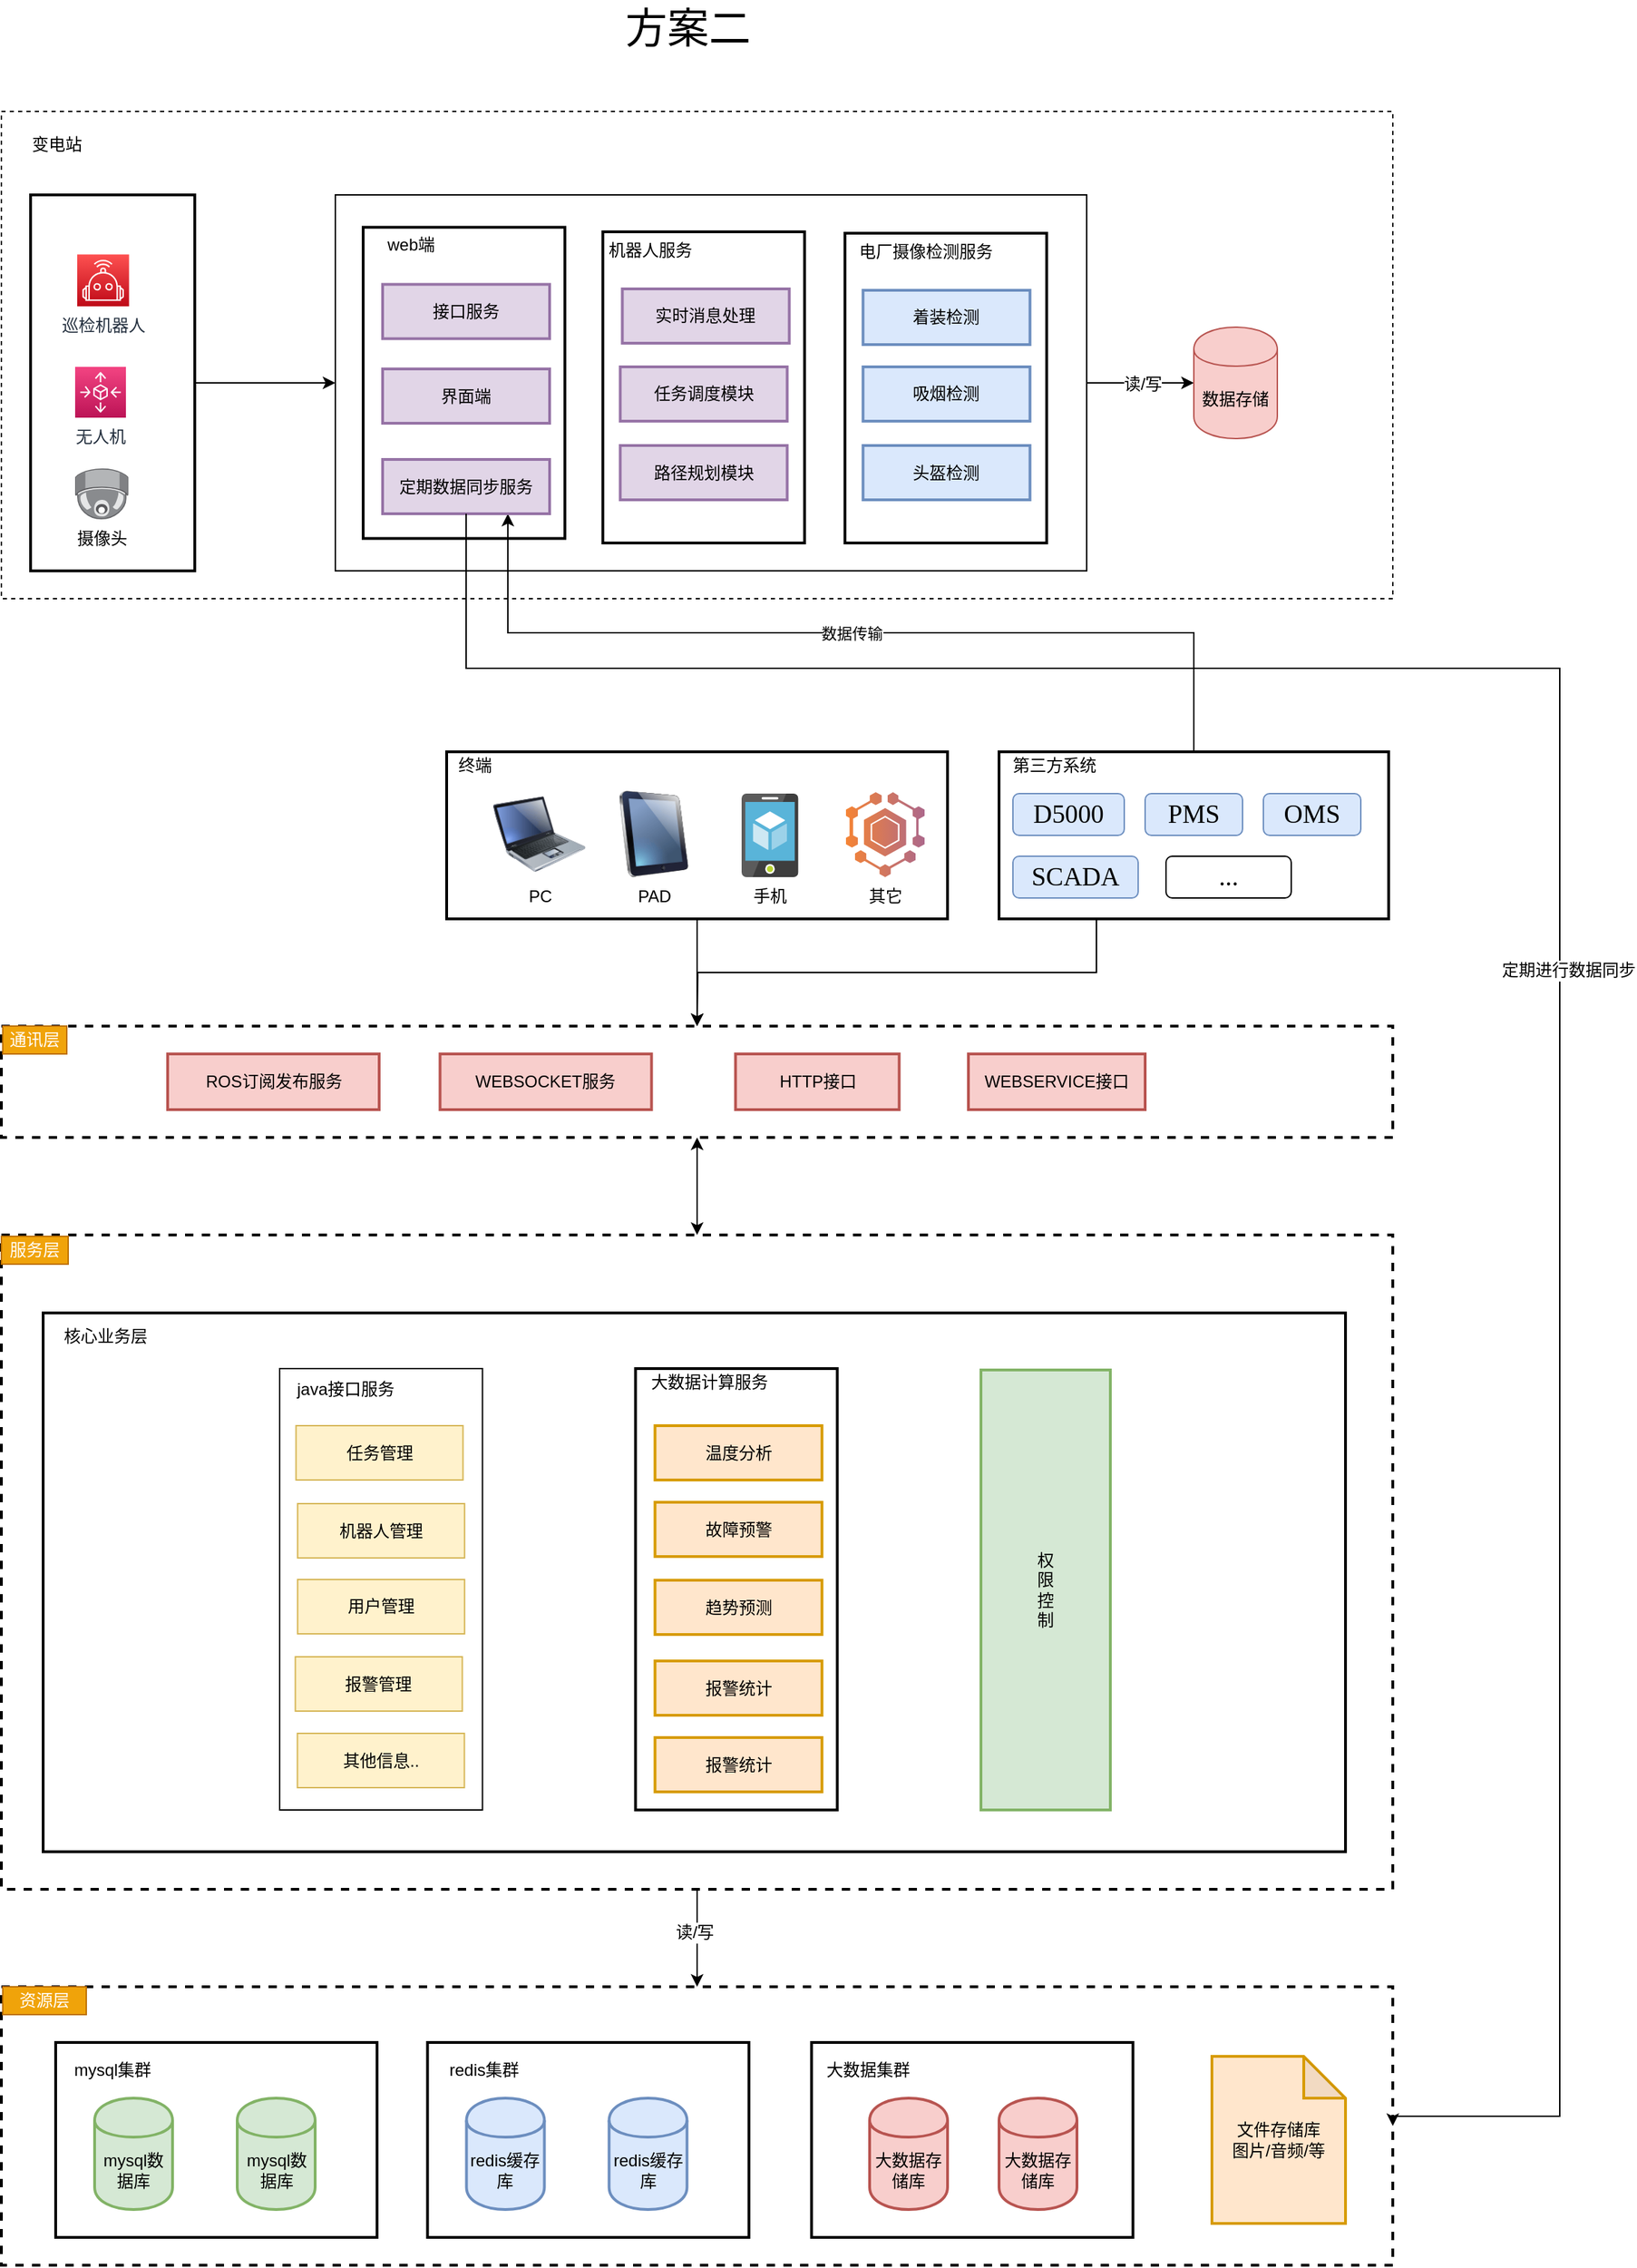 <mxfile version="12.9.6" type="github">
  <diagram id="g2saCS9ZN4Dq22sfe7y9" name="第 1 页">
    <mxGraphModel dx="1864" dy="1016" grid="1" gridSize="10" guides="1" tooltips="1" connect="1" arrows="1" fold="1" page="1" pageScale="1" pageWidth="700" pageHeight="1000" math="0" shadow="0">
      <root>
        <mxCell id="0" />
        <mxCell id="1" parent="0" />
        <mxCell id="P6RNPHfj09jxccIvvhvF-91" value="" style="rounded=0;whiteSpace=wrap;html=1;dashed=1;" vertex="1" parent="1">
          <mxGeometry x="40" y="120" width="1000" height="350" as="geometry" />
        </mxCell>
        <mxCell id="P6RNPHfj09jxccIvvhvF-94" style="edgeStyle=orthogonalEdgeStyle;rounded=0;orthogonalLoop=1;jettySize=auto;html=1;exitX=1;exitY=0.5;exitDx=0;exitDy=0;entryX=0;entryY=0.5;entryDx=0;entryDy=0;" edge="1" parent="1" source="P6RNPHfj09jxccIvvhvF-81" target="P6RNPHfj09jxccIvvhvF-90">
          <mxGeometry relative="1" as="geometry" />
        </mxCell>
        <mxCell id="P6RNPHfj09jxccIvvhvF-95" value="读/写" style="text;html=1;align=center;verticalAlign=middle;resizable=0;points=[];labelBackgroundColor=#ffffff;" vertex="1" connectable="0" parent="P6RNPHfj09jxccIvvhvF-94">
          <mxGeometry x="0.039" y="-1" relative="1" as="geometry">
            <mxPoint as="offset" />
          </mxGeometry>
        </mxCell>
        <mxCell id="P6RNPHfj09jxccIvvhvF-81" value="" style="rounded=0;whiteSpace=wrap;html=1;" vertex="1" parent="1">
          <mxGeometry x="280" y="180" width="540" height="270" as="geometry" />
        </mxCell>
        <mxCell id="P6RNPHfj09jxccIvvhvF-2" style="edgeStyle=orthogonalEdgeStyle;rounded=0;orthogonalLoop=1;jettySize=auto;html=1;exitX=0.5;exitY=1;exitDx=0;exitDy=0;entryX=0.5;entryY=0;entryDx=0;entryDy=0;" edge="1" parent="1" source="P6RNPHfj09jxccIvvhvF-4" target="P6RNPHfj09jxccIvvhvF-6">
          <mxGeometry relative="1" as="geometry" />
        </mxCell>
        <mxCell id="P6RNPHfj09jxccIvvhvF-3" value="读/写" style="text;html=1;align=center;verticalAlign=middle;resizable=0;points=[];labelBackgroundColor=#ffffff;" vertex="1" connectable="0" parent="P6RNPHfj09jxccIvvhvF-2">
          <mxGeometry x="-0.121" y="-2" relative="1" as="geometry">
            <mxPoint as="offset" />
          </mxGeometry>
        </mxCell>
        <mxCell id="P6RNPHfj09jxccIvvhvF-4" value="" style="rounded=0;whiteSpace=wrap;html=1;labelBackgroundColor=none;strokeWidth=2;fillColor=none;dashed=1;" vertex="1" parent="1">
          <mxGeometry x="40" y="927" width="1000" height="470" as="geometry" />
        </mxCell>
        <mxCell id="P6RNPHfj09jxccIvvhvF-5" value="" style="rounded=0;whiteSpace=wrap;html=1;labelBackgroundColor=none;strokeWidth=2;fillColor=none;" vertex="1" parent="1">
          <mxGeometry x="622.25" y="1507" width="231" height="140" as="geometry" />
        </mxCell>
        <mxCell id="P6RNPHfj09jxccIvvhvF-6" value="" style="rounded=0;whiteSpace=wrap;html=1;labelBackgroundColor=none;strokeWidth=2;fillColor=none;dashed=1;" vertex="1" parent="1">
          <mxGeometry x="40" y="1467" width="1000" height="200" as="geometry" />
        </mxCell>
        <mxCell id="P6RNPHfj09jxccIvvhvF-7" value="" style="rounded=0;whiteSpace=wrap;html=1;labelBackgroundColor=none;strokeWidth=2;fillColor=none;" vertex="1" parent="1">
          <mxGeometry x="79" y="1507" width="231" height="140" as="geometry" />
        </mxCell>
        <mxCell id="P6RNPHfj09jxccIvvhvF-8" value="" style="rounded=0;whiteSpace=wrap;html=1;labelBackgroundColor=none;strokeWidth=2;fillColor=none;" vertex="1" parent="1">
          <mxGeometry x="70" y="983" width="936" height="387" as="geometry" />
        </mxCell>
        <mxCell id="P6RNPHfj09jxccIvvhvF-9" value="" style="rounded=0;whiteSpace=wrap;html=1;labelBackgroundColor=none;strokeWidth=2;fillColor=none;" vertex="1" parent="1">
          <mxGeometry x="472.25" y="206.5" width="145" height="223.5" as="geometry" />
        </mxCell>
        <mxCell id="P6RNPHfj09jxccIvvhvF-10" style="edgeStyle=orthogonalEdgeStyle;rounded=0;orthogonalLoop=1;jettySize=auto;html=1;exitX=0.5;exitY=1;exitDx=0;exitDy=0;" edge="1" parent="1" source="P6RNPHfj09jxccIvvhvF-11">
          <mxGeometry relative="1" as="geometry">
            <mxPoint x="540.0" y="777" as="targetPoint" />
          </mxGeometry>
        </mxCell>
        <mxCell id="P6RNPHfj09jxccIvvhvF-11" value="" style="rounded=0;whiteSpace=wrap;html=1;strokeWidth=2;" vertex="1" parent="1">
          <mxGeometry x="360" y="580" width="360" height="120" as="geometry" />
        </mxCell>
        <mxCell id="P6RNPHfj09jxccIvvhvF-12" style="edgeStyle=orthogonalEdgeStyle;rounded=0;orthogonalLoop=1;jettySize=auto;html=1;exitX=0.25;exitY=1;exitDx=0;exitDy=0;" edge="1" parent="1" source="P6RNPHfj09jxccIvvhvF-13">
          <mxGeometry relative="1" as="geometry">
            <mxPoint x="540.0" y="777" as="targetPoint" />
          </mxGeometry>
        </mxCell>
        <mxCell id="P6RNPHfj09jxccIvvhvF-99" value="数据传输" style="edgeStyle=orthogonalEdgeStyle;rounded=0;orthogonalLoop=1;jettySize=auto;html=1;exitX=0.5;exitY=0;exitDx=0;exitDy=0;entryX=0.75;entryY=1;entryDx=0;entryDy=0;" edge="1" parent="1" source="P6RNPHfj09jxccIvvhvF-13" target="P6RNPHfj09jxccIvvhvF-89">
          <mxGeometry relative="1" as="geometry" />
        </mxCell>
        <mxCell id="P6RNPHfj09jxccIvvhvF-13" value="" style="rounded=0;whiteSpace=wrap;html=1;strokeWidth=2;" vertex="1" parent="1">
          <mxGeometry x="757" y="580" width="280" height="120" as="geometry" />
        </mxCell>
        <mxCell id="P6RNPHfj09jxccIvvhvF-14" value="终端" style="text;html=1;strokeColor=none;fillColor=none;align=center;verticalAlign=middle;whiteSpace=wrap;rounded=0;" vertex="1" parent="1">
          <mxGeometry x="360" y="580" width="41" height="20" as="geometry" />
        </mxCell>
        <mxCell id="P6RNPHfj09jxccIvvhvF-15" value="第三方系统" style="text;html=1;strokeColor=none;fillColor=none;align=center;verticalAlign=middle;whiteSpace=wrap;rounded=0;" vertex="1" parent="1">
          <mxGeometry x="757" y="580" width="80" height="20" as="geometry" />
        </mxCell>
        <mxCell id="P6RNPHfj09jxccIvvhvF-16" value="&lt;span lang=&quot;EN-US&quot; style=&quot;white-space: normal ; font-size: 14pt ; font-family: &amp;#34;tim&amp;#34; , serif&quot;&gt;D5000&lt;/span&gt;&lt;span style=&quot;font-size: medium ; white-space: normal&quot;&gt;&lt;/span&gt;" style="rounded=1;whiteSpace=wrap;html=1;fillColor=#dae8fc;strokeColor=#6c8ebf;" vertex="1" parent="1">
          <mxGeometry x="767" y="610" width="80" height="30" as="geometry" />
        </mxCell>
        <mxCell id="P6RNPHfj09jxccIvvhvF-17" value="&lt;span lang=&quot;EN-US&quot; style=&quot;white-space: normal ; font-size: 14pt ; font-family: &amp;#34;tim&amp;#34; , serif&quot;&gt;PMS&lt;/span&gt;&lt;span style=&quot;font-size: medium ; white-space: normal&quot;&gt;&lt;/span&gt;" style="rounded=1;whiteSpace=wrap;html=1;fillColor=#dae8fc;strokeColor=#6c8ebf;" vertex="1" parent="1">
          <mxGeometry x="862" y="610" width="70" height="30" as="geometry" />
        </mxCell>
        <mxCell id="P6RNPHfj09jxccIvvhvF-18" value="&lt;span lang=&quot;EN-US&quot; style=&quot;font-size: 14pt ; font-family: &amp;#34;tim&amp;#34; , serif&quot;&gt;OMS&lt;/span&gt;&lt;span style=&quot;font-size: medium&quot;&gt;&lt;/span&gt;" style="rounded=1;whiteSpace=wrap;html=1;fillColor=#dae8fc;strokeColor=#6c8ebf;" vertex="1" parent="1">
          <mxGeometry x="947" y="610" width="70" height="30" as="geometry" />
        </mxCell>
        <mxCell id="P6RNPHfj09jxccIvvhvF-19" value="&lt;span lang=&quot;EN-US&quot; style=&quot;font-size: 14pt ; font-family: &amp;#34;tim&amp;#34; , serif&quot;&gt;SCADA&lt;/span&gt;&lt;span style=&quot;font-size: medium&quot;&gt;&lt;/span&gt;" style="rounded=1;whiteSpace=wrap;html=1;fillColor=#dae8fc;strokeColor=#6c8ebf;" vertex="1" parent="1">
          <mxGeometry x="767" y="655" width="90" height="30" as="geometry" />
        </mxCell>
        <mxCell id="P6RNPHfj09jxccIvvhvF-20" value="&lt;span lang=&quot;EN-US&quot; style=&quot;font-size: 14pt ; font-family: &amp;#34;tim&amp;#34; , serif&quot;&gt;...&lt;/span&gt;&lt;span style=&quot;font-size: medium&quot;&gt;&lt;/span&gt;" style="rounded=1;whiteSpace=wrap;html=1;" vertex="1" parent="1">
          <mxGeometry x="877" y="655" width="90" height="30" as="geometry" />
        </mxCell>
        <mxCell id="P6RNPHfj09jxccIvvhvF-21" value="手机" style="aspect=fixed;html=1;points=[];align=center;image;fontSize=12;image=img/lib/mscae/App_Service_Mobile_App.svg;" vertex="1" parent="1">
          <mxGeometry x="572" y="610" width="40.8" height="60" as="geometry" />
        </mxCell>
        <mxCell id="P6RNPHfj09jxccIvvhvF-22" value="其它" style="outlineConnect=0;dashed=0;verticalLabelPosition=bottom;verticalAlign=top;align=center;html=1;shape=mxgraph.aws3.mobile_hub;fillColor=#AD688A;gradientColor=#F58435;gradientDirection=west;pointerEvents=1" vertex="1" parent="1">
          <mxGeometry x="647" y="609" width="56.48" height="61" as="geometry" />
        </mxCell>
        <mxCell id="P6RNPHfj09jxccIvvhvF-23" style="edgeStyle=orthogonalEdgeStyle;rounded=0;orthogonalLoop=1;jettySize=auto;html=1;exitX=0.5;exitY=1;exitDx=0;exitDy=0;entryX=0.5;entryY=0;entryDx=0;entryDy=0;startArrow=classic;startFill=1;" edge="1" parent="1" source="P6RNPHfj09jxccIvvhvF-24" target="P6RNPHfj09jxccIvvhvF-4">
          <mxGeometry relative="1" as="geometry" />
        </mxCell>
        <mxCell id="P6RNPHfj09jxccIvvhvF-24" value="" style="rounded=0;whiteSpace=wrap;html=1;strokeWidth=2;dashed=1;" vertex="1" parent="1">
          <mxGeometry x="40" y="777" width="1000" height="80" as="geometry" />
        </mxCell>
        <mxCell id="P6RNPHfj09jxccIvvhvF-25" value="通讯层" style="text;html=1;strokeColor=#BD7000;fillColor=#f0a30a;align=center;verticalAlign=middle;whiteSpace=wrap;rounded=0;fontColor=#ffffff;" vertex="1" parent="1">
          <mxGeometry x="41" y="777" width="46" height="20" as="geometry" />
        </mxCell>
        <mxCell id="P6RNPHfj09jxccIvvhvF-26" value="核心业务层" style="text;html=1;strokeColor=none;fillColor=none;align=center;verticalAlign=middle;whiteSpace=wrap;rounded=0;labelBackgroundColor=none;" vertex="1" parent="1">
          <mxGeometry x="75" y="990" width="80" height="20" as="geometry" />
        </mxCell>
        <mxCell id="P6RNPHfj09jxccIvvhvF-27" value="HTTP接口" style="rounded=0;whiteSpace=wrap;html=1;labelBackgroundColor=none;strokeWidth=2;fillColor=#f8cecc;strokeColor=#b85450;" vertex="1" parent="1">
          <mxGeometry x="567.63" y="797" width="117.62" height="40" as="geometry" />
        </mxCell>
        <mxCell id="P6RNPHfj09jxccIvvhvF-28" value="WEBSOCKET服务" style="rounded=0;whiteSpace=wrap;html=1;labelBackgroundColor=none;strokeWidth=2;fillColor=#f8cecc;strokeColor=#b85450;" vertex="1" parent="1">
          <mxGeometry x="355.25" y="797" width="152" height="40" as="geometry" />
        </mxCell>
        <mxCell id="P6RNPHfj09jxccIvvhvF-29" value="权&lt;br&gt;限&lt;br&gt;控&lt;br&gt;制" style="rounded=0;whiteSpace=wrap;html=1;labelBackgroundColor=none;strokeWidth=2;fillColor=#d5e8d4;strokeColor=#82b366;" vertex="1" parent="1">
          <mxGeometry x="744" y="1024" width="93" height="316" as="geometry" />
        </mxCell>
        <mxCell id="P6RNPHfj09jxccIvvhvF-30" value="资源层" style="text;html=1;strokeColor=#BD7000;fillColor=#f0a30a;align=center;verticalAlign=middle;whiteSpace=wrap;rounded=0;labelBackgroundColor=none;fontColor=#ffffff;" vertex="1" parent="1">
          <mxGeometry x="41" y="1467" width="60" height="20" as="geometry" />
        </mxCell>
        <mxCell id="P6RNPHfj09jxccIvvhvF-31" value="mysql数据库" style="shape=cylinder;whiteSpace=wrap;html=1;boundedLbl=1;backgroundOutline=1;labelBackgroundColor=none;strokeWidth=2;fillColor=#d5e8d4;strokeColor=#82b366;" vertex="1" parent="1">
          <mxGeometry x="107" y="1547" width="56" height="80" as="geometry" />
        </mxCell>
        <mxCell id="P6RNPHfj09jxccIvvhvF-32" value="文件存储库&lt;br&gt;图片/音频/等" style="shape=note;whiteSpace=wrap;html=1;backgroundOutline=1;darkOpacity=0.05;labelBackgroundColor=none;strokeWidth=2;fillColor=#ffe6cc;strokeColor=#d79b00;" vertex="1" parent="1">
          <mxGeometry x="910" y="1517" width="96" height="120" as="geometry" />
        </mxCell>
        <mxCell id="P6RNPHfj09jxccIvvhvF-33" value="大数据存储库" style="shape=cylinder;whiteSpace=wrap;html=1;boundedLbl=1;backgroundOutline=1;labelBackgroundColor=none;strokeWidth=2;fillColor=#f8cecc;strokeColor=#b85450;" vertex="1" parent="1">
          <mxGeometry x="664" y="1547" width="56" height="80" as="geometry" />
        </mxCell>
        <mxCell id="P6RNPHfj09jxccIvvhvF-34" value="机器人服务" style="text;html=1;strokeColor=none;fillColor=none;align=center;verticalAlign=middle;whiteSpace=wrap;rounded=0;labelBackgroundColor=none;" vertex="1" parent="1">
          <mxGeometry x="473.75" y="209.5" width="65" height="20" as="geometry" />
        </mxCell>
        <mxCell id="P6RNPHfj09jxccIvvhvF-35" value="路径规划模块" style="rounded=0;whiteSpace=wrap;html=1;labelBackgroundColor=none;strokeWidth=2;fillColor=#e1d5e7;strokeColor=#9673a6;" vertex="1" parent="1">
          <mxGeometry x="484.75" y="360" width="120" height="39" as="geometry" />
        </mxCell>
        <mxCell id="P6RNPHfj09jxccIvvhvF-36" value="实时消息处理" style="rounded=0;whiteSpace=wrap;html=1;labelBackgroundColor=none;strokeWidth=2;fillColor=#e1d5e7;strokeColor=#9673a6;" vertex="1" parent="1">
          <mxGeometry x="486.25" y="247.5" width="120" height="39" as="geometry" />
        </mxCell>
        <mxCell id="P6RNPHfj09jxccIvvhvF-37" value="任务调度模块" style="rounded=0;whiteSpace=wrap;html=1;labelBackgroundColor=none;strokeWidth=2;fillColor=#e1d5e7;strokeColor=#9673a6;" vertex="1" parent="1">
          <mxGeometry x="484.75" y="303.5" width="120" height="39" as="geometry" />
        </mxCell>
        <mxCell id="P6RNPHfj09jxccIvvhvF-39" value="PAD" style="image;html=1;labelBackgroundColor=#ffffff;image=img/lib/clip_art/computers/iPad_128x128.png;strokeWidth=2;fillColor=none;" vertex="1" parent="1">
          <mxGeometry x="478" y="608" width="62" height="62" as="geometry" />
        </mxCell>
        <mxCell id="P6RNPHfj09jxccIvvhvF-40" value="PC" style="image;html=1;labelBackgroundColor=#ffffff;image=img/lib/clip_art/computers/Laptop_128x128.png;strokeWidth=2;fillColor=none;" vertex="1" parent="1">
          <mxGeometry x="393.5" y="608" width="66.5" height="62" as="geometry" />
        </mxCell>
        <mxCell id="P6RNPHfj09jxccIvvhvF-93" style="edgeStyle=orthogonalEdgeStyle;rounded=0;orthogonalLoop=1;jettySize=auto;html=1;exitX=1;exitY=0.5;exitDx=0;exitDy=0;entryX=0;entryY=0.5;entryDx=0;entryDy=0;" edge="1" parent="1" source="P6RNPHfj09jxccIvvhvF-42" target="P6RNPHfj09jxccIvvhvF-81">
          <mxGeometry relative="1" as="geometry" />
        </mxCell>
        <mxCell id="P6RNPHfj09jxccIvvhvF-42" value="" style="rounded=0;whiteSpace=wrap;html=1;labelBackgroundColor=none;strokeWidth=2;fillColor=none;" vertex="1" parent="1">
          <mxGeometry x="61" y="180" width="118" height="270" as="geometry" />
        </mxCell>
        <mxCell id="P6RNPHfj09jxccIvvhvF-43" value="巡检机器人" style="outlineConnect=0;fontColor=#232F3E;gradientColor=#FE5151;gradientDirection=north;fillColor=#BE0917;strokeColor=#ffffff;dashed=0;verticalLabelPosition=bottom;verticalAlign=top;align=center;html=1;fontSize=12;fontStyle=0;aspect=fixed;shape=mxgraph.aws4.resourceIcon;resIcon=mxgraph.aws4.robotics;labelBackgroundColor=none;" vertex="1" parent="1">
          <mxGeometry x="94.5" y="222.75" width="37.25" height="37.25" as="geometry" />
        </mxCell>
        <mxCell id="P6RNPHfj09jxccIvvhvF-44" value="变电站" style="text;html=1;strokeColor=none;fillColor=none;align=center;verticalAlign=middle;whiteSpace=wrap;rounded=0;labelBackgroundColor=none;" vertex="1" parent="1">
          <mxGeometry x="51.5" y="134" width="55.5" height="20" as="geometry" />
        </mxCell>
        <mxCell id="P6RNPHfj09jxccIvvhvF-45" value="" style="rounded=0;whiteSpace=wrap;html=1;labelBackgroundColor=none;strokeWidth=2;fillColor=none;" vertex="1" parent="1">
          <mxGeometry x="495.75" y="1023" width="145" height="317" as="geometry" />
        </mxCell>
        <mxCell id="P6RNPHfj09jxccIvvhvF-46" value="大数据计算服务" style="text;html=1;strokeColor=none;fillColor=none;align=center;verticalAlign=middle;whiteSpace=wrap;rounded=0;labelBackgroundColor=none;" vertex="1" parent="1">
          <mxGeometry x="501.25" y="1023" width="96.25" height="20" as="geometry" />
        </mxCell>
        <mxCell id="P6RNPHfj09jxccIvvhvF-47" value="趋势预测" style="rounded=0;whiteSpace=wrap;html=1;labelBackgroundColor=none;strokeWidth=2;fillColor=#ffe6cc;strokeColor=#d79b00;" vertex="1" parent="1">
          <mxGeometry x="509.75" y="1175" width="120" height="39" as="geometry" />
        </mxCell>
        <mxCell id="P6RNPHfj09jxccIvvhvF-48" value="温度分析" style="rounded=0;whiteSpace=wrap;html=1;labelBackgroundColor=none;strokeWidth=2;fillColor=#ffe6cc;strokeColor=#d79b00;" vertex="1" parent="1">
          <mxGeometry x="509.75" y="1064" width="120" height="39" as="geometry" />
        </mxCell>
        <mxCell id="P6RNPHfj09jxccIvvhvF-49" value="故障预警" style="rounded=0;whiteSpace=wrap;html=1;labelBackgroundColor=none;strokeWidth=2;fillColor=#ffe6cc;strokeColor=#d79b00;" vertex="1" parent="1">
          <mxGeometry x="509.75" y="1119" width="120" height="39" as="geometry" />
        </mxCell>
        <mxCell id="P6RNPHfj09jxccIvvhvF-50" value="报警统计" style="rounded=0;whiteSpace=wrap;html=1;labelBackgroundColor=none;strokeWidth=2;fillColor=#ffe6cc;strokeColor=#d79b00;" vertex="1" parent="1">
          <mxGeometry x="509.75" y="1233" width="120" height="39" as="geometry" />
        </mxCell>
        <mxCell id="P6RNPHfj09jxccIvvhvF-51" value="" style="rounded=0;whiteSpace=wrap;html=1;labelBackgroundColor=none;strokeWidth=2;fillColor=none;" vertex="1" parent="1">
          <mxGeometry x="646.25" y="207.5" width="145" height="222.5" as="geometry" />
        </mxCell>
        <mxCell id="P6RNPHfj09jxccIvvhvF-52" value="电厂摄像检测服务" style="text;html=1;strokeColor=none;fillColor=none;align=center;verticalAlign=middle;whiteSpace=wrap;rounded=0;labelBackgroundColor=none;" vertex="1" parent="1">
          <mxGeometry x="651.75" y="210.5" width="104.5" height="20" as="geometry" />
        </mxCell>
        <mxCell id="P6RNPHfj09jxccIvvhvF-53" value="头盔检测" style="rounded=0;whiteSpace=wrap;html=1;labelBackgroundColor=none;strokeWidth=2;fillColor=#dae8fc;strokeColor=#6c8ebf;" vertex="1" parent="1">
          <mxGeometry x="659.25" y="360" width="120" height="39" as="geometry" />
        </mxCell>
        <mxCell id="P6RNPHfj09jxccIvvhvF-54" value="着装检测" style="rounded=0;whiteSpace=wrap;html=1;labelBackgroundColor=none;strokeWidth=2;fillColor=#dae8fc;strokeColor=#6c8ebf;" vertex="1" parent="1">
          <mxGeometry x="659.25" y="248.5" width="120" height="39" as="geometry" />
        </mxCell>
        <mxCell id="P6RNPHfj09jxccIvvhvF-55" value="吸烟检测" style="rounded=0;whiteSpace=wrap;html=1;labelBackgroundColor=none;strokeWidth=2;fillColor=#dae8fc;strokeColor=#6c8ebf;" vertex="1" parent="1">
          <mxGeometry x="659.25" y="303.5" width="120" height="39" as="geometry" />
        </mxCell>
        <mxCell id="P6RNPHfj09jxccIvvhvF-57" value="无人机" style="outlineConnect=0;fontColor=#232F3E;gradientColor=#F34482;gradientDirection=north;fillColor=#BC1356;strokeColor=#ffffff;dashed=0;verticalLabelPosition=bottom;verticalAlign=top;align=center;html=1;fontSize=12;fontStyle=0;aspect=fixed;shape=mxgraph.aws4.resourceIcon;resIcon=mxgraph.aws4.autoscaling;labelBackgroundColor=none;" vertex="1" parent="1">
          <mxGeometry x="93" y="303.5" width="36.5" height="36.5" as="geometry" />
        </mxCell>
        <mxCell id="P6RNPHfj09jxccIvvhvF-58" value="摄像头" style="points=[];aspect=fixed;html=1;align=center;shadow=0;dashed=0;image;image=img/lib/allied_telesis/security/Surveillance_Camera_Ceiling.svg;labelBackgroundColor=none;strokeWidth=2;fillColor=none;" vertex="1" parent="1">
          <mxGeometry x="93" y="376.5" width="38.35" height="36.5" as="geometry" />
        </mxCell>
        <mxCell id="P6RNPHfj09jxccIvvhvF-59" value="mysql集群" style="text;html=1;strokeColor=none;fillColor=none;align=center;verticalAlign=middle;whiteSpace=wrap;rounded=0;labelBackgroundColor=none;" vertex="1" parent="1">
          <mxGeometry x="80" y="1517" width="80" height="20" as="geometry" />
        </mxCell>
        <mxCell id="P6RNPHfj09jxccIvvhvF-60" value="mysql数据库" style="shape=cylinder;whiteSpace=wrap;html=1;boundedLbl=1;backgroundOutline=1;labelBackgroundColor=none;strokeWidth=2;fillColor=#d5e8d4;strokeColor=#82b366;" vertex="1" parent="1">
          <mxGeometry x="209.5" y="1547" width="56" height="80" as="geometry" />
        </mxCell>
        <mxCell id="P6RNPHfj09jxccIvvhvF-61" value="" style="rounded=0;whiteSpace=wrap;html=1;labelBackgroundColor=none;strokeWidth=2;fillColor=none;" vertex="1" parent="1">
          <mxGeometry x="346.25" y="1507" width="231" height="140" as="geometry" />
        </mxCell>
        <mxCell id="P6RNPHfj09jxccIvvhvF-62" value="redis缓存库" style="shape=cylinder;whiteSpace=wrap;html=1;boundedLbl=1;backgroundOutline=1;labelBackgroundColor=none;strokeWidth=2;fillColor=#dae8fc;strokeColor=#6c8ebf;" vertex="1" parent="1">
          <mxGeometry x="374.25" y="1547" width="56" height="80" as="geometry" />
        </mxCell>
        <mxCell id="P6RNPHfj09jxccIvvhvF-63" value="redis集群" style="text;html=1;strokeColor=none;fillColor=none;align=center;verticalAlign=middle;whiteSpace=wrap;rounded=0;labelBackgroundColor=none;" vertex="1" parent="1">
          <mxGeometry x="347.25" y="1517" width="80" height="20" as="geometry" />
        </mxCell>
        <mxCell id="P6RNPHfj09jxccIvvhvF-64" value="redis缓存库" style="shape=cylinder;whiteSpace=wrap;html=1;boundedLbl=1;backgroundOutline=1;labelBackgroundColor=none;strokeWidth=2;fillColor=#dae8fc;strokeColor=#6c8ebf;" vertex="1" parent="1">
          <mxGeometry x="476.75" y="1547" width="56" height="80" as="geometry" />
        </mxCell>
        <mxCell id="P6RNPHfj09jxccIvvhvF-65" value="大数据集群" style="text;html=1;strokeColor=none;fillColor=none;align=center;verticalAlign=middle;whiteSpace=wrap;rounded=0;labelBackgroundColor=none;" vertex="1" parent="1">
          <mxGeometry x="623.25" y="1517" width="80" height="20" as="geometry" />
        </mxCell>
        <mxCell id="P6RNPHfj09jxccIvvhvF-66" value="大数据存储库" style="shape=cylinder;whiteSpace=wrap;html=1;boundedLbl=1;backgroundOutline=1;labelBackgroundColor=none;strokeWidth=2;fillColor=#f8cecc;strokeColor=#b85450;" vertex="1" parent="1">
          <mxGeometry x="757" y="1547" width="56" height="80" as="geometry" />
        </mxCell>
        <mxCell id="P6RNPHfj09jxccIvvhvF-67" value="服务层" style="text;html=1;strokeColor=#BD7000;fillColor=#f0a30a;align=center;verticalAlign=middle;whiteSpace=wrap;rounded=0;labelBackgroundColor=none;fontColor=#ffffff;" vertex="1" parent="1">
          <mxGeometry x="40" y="928" width="48" height="20" as="geometry" />
        </mxCell>
        <mxCell id="P6RNPHfj09jxccIvvhvF-68" value="" style="rounded=0;whiteSpace=wrap;html=1;" vertex="1" parent="1">
          <mxGeometry x="240" y="1023" width="145.75" height="317" as="geometry" />
        </mxCell>
        <mxCell id="P6RNPHfj09jxccIvvhvF-69" value="java接口服务" style="text;html=1;strokeColor=none;fillColor=none;align=center;verticalAlign=middle;whiteSpace=wrap;rounded=0;" vertex="1" parent="1">
          <mxGeometry x="248.75" y="1028" width="77" height="20" as="geometry" />
        </mxCell>
        <mxCell id="P6RNPHfj09jxccIvvhvF-70" value="任务管理" style="rounded=0;whiteSpace=wrap;html=1;fillColor=#fff2cc;strokeColor=#d6b656;" vertex="1" parent="1">
          <mxGeometry x="251.75" y="1064" width="120" height="39" as="geometry" />
        </mxCell>
        <mxCell id="P6RNPHfj09jxccIvvhvF-71" value="机器人管理" style="rounded=0;whiteSpace=wrap;html=1;fillColor=#fff2cc;strokeColor=#d6b656;" vertex="1" parent="1">
          <mxGeometry x="252.88" y="1120" width="120" height="39" as="geometry" />
        </mxCell>
        <mxCell id="P6RNPHfj09jxccIvvhvF-72" value="用户管理" style="rounded=0;whiteSpace=wrap;html=1;fillColor=#fff2cc;strokeColor=#d6b656;" vertex="1" parent="1">
          <mxGeometry x="252.88" y="1174.5" width="120" height="39" as="geometry" />
        </mxCell>
        <mxCell id="P6RNPHfj09jxccIvvhvF-73" value="报警管理" style="rounded=0;whiteSpace=wrap;html=1;fillColor=#fff2cc;strokeColor=#d6b656;" vertex="1" parent="1">
          <mxGeometry x="251.25" y="1230" width="120" height="39" as="geometry" />
        </mxCell>
        <mxCell id="P6RNPHfj09jxccIvvhvF-74" value="其他信息.." style="rounded=0;whiteSpace=wrap;html=1;fillColor=#fff2cc;strokeColor=#d6b656;" vertex="1" parent="1">
          <mxGeometry x="252.75" y="1285" width="120" height="39" as="geometry" />
        </mxCell>
        <mxCell id="P6RNPHfj09jxccIvvhvF-75" value="WEBSERVICE接口" style="rounded=0;whiteSpace=wrap;html=1;labelBackgroundColor=none;strokeWidth=2;fillColor=#f8cecc;strokeColor=#b85450;" vertex="1" parent="1">
          <mxGeometry x="735" y="797" width="127" height="40" as="geometry" />
        </mxCell>
        <mxCell id="P6RNPHfj09jxccIvvhvF-77" value="报警统计" style="rounded=0;whiteSpace=wrap;html=1;labelBackgroundColor=none;strokeWidth=2;fillColor=#ffe6cc;strokeColor=#d79b00;" vertex="1" parent="1">
          <mxGeometry x="509.75" y="1288" width="120" height="39" as="geometry" />
        </mxCell>
        <mxCell id="P6RNPHfj09jxccIvvhvF-78" value="ROS订阅发布服务" style="rounded=0;whiteSpace=wrap;html=1;labelBackgroundColor=none;strokeWidth=2;fillColor=#f8cecc;strokeColor=#b85450;" vertex="1" parent="1">
          <mxGeometry x="159.5" y="797" width="152" height="40" as="geometry" />
        </mxCell>
        <mxCell id="P6RNPHfj09jxccIvvhvF-79" value="方案二" style="text;html=1;strokeColor=none;fillColor=none;align=center;verticalAlign=middle;whiteSpace=wrap;rounded=0;fontSize=30;" vertex="1" parent="1">
          <mxGeometry x="311.5" y="40" width="443" height="40" as="geometry" />
        </mxCell>
        <mxCell id="P6RNPHfj09jxccIvvhvF-85" value="" style="rounded=0;whiteSpace=wrap;html=1;labelBackgroundColor=none;strokeWidth=2;fillColor=none;" vertex="1" parent="1">
          <mxGeometry x="300" y="203.25" width="145" height="223.5" as="geometry" />
        </mxCell>
        <mxCell id="P6RNPHfj09jxccIvvhvF-86" value="web端" style="text;html=1;strokeColor=none;fillColor=none;align=center;verticalAlign=middle;whiteSpace=wrap;rounded=0;labelBackgroundColor=none;" vertex="1" parent="1">
          <mxGeometry x="301.5" y="206.25" width="65" height="20" as="geometry" />
        </mxCell>
        <mxCell id="P6RNPHfj09jxccIvvhvF-87" value="接口服务" style="rounded=0;whiteSpace=wrap;html=1;labelBackgroundColor=none;strokeWidth=2;fillColor=#e1d5e7;strokeColor=#9673a6;" vertex="1" parent="1">
          <mxGeometry x="314" y="244.25" width="120" height="39" as="geometry" />
        </mxCell>
        <mxCell id="P6RNPHfj09jxccIvvhvF-88" value="界面端" style="rounded=0;whiteSpace=wrap;html=1;labelBackgroundColor=none;strokeWidth=2;fillColor=#e1d5e7;strokeColor=#9673a6;" vertex="1" parent="1">
          <mxGeometry x="314" y="305" width="120" height="39" as="geometry" />
        </mxCell>
        <mxCell id="P6RNPHfj09jxccIvvhvF-89" value="定期数据同步服务" style="rounded=0;whiteSpace=wrap;html=1;labelBackgroundColor=none;strokeWidth=2;fillColor=#e1d5e7;strokeColor=#9673a6;" vertex="1" parent="1">
          <mxGeometry x="314" y="370" width="120" height="39" as="geometry" />
        </mxCell>
        <mxCell id="P6RNPHfj09jxccIvvhvF-97" style="edgeStyle=orthogonalEdgeStyle;rounded=0;orthogonalLoop=1;jettySize=auto;html=1;exitX=0.5;exitY=1;exitDx=0;exitDy=0;entryX=1;entryY=0.5;entryDx=0;entryDy=0;" edge="1" parent="1" source="P6RNPHfj09jxccIvvhvF-89" target="P6RNPHfj09jxccIvvhvF-6">
          <mxGeometry relative="1" as="geometry">
            <mxPoint x="1100" y="1874" as="targetPoint" />
            <Array as="points">
              <mxPoint x="374" y="520" />
              <mxPoint x="1160" y="520" />
              <mxPoint x="1160" y="1560" />
              <mxPoint x="1040" y="1560" />
            </Array>
          </mxGeometry>
        </mxCell>
        <mxCell id="P6RNPHfj09jxccIvvhvF-98" value="定期进行数据同步" style="text;html=1;align=center;verticalAlign=middle;resizable=0;points=[];labelBackgroundColor=#ffffff;" vertex="1" connectable="0" parent="P6RNPHfj09jxccIvvhvF-97">
          <mxGeometry x="0.079" y="6" relative="1" as="geometry">
            <mxPoint as="offset" />
          </mxGeometry>
        </mxCell>
        <mxCell id="P6RNPHfj09jxccIvvhvF-90" value="数据存储" style="shape=cylinder;whiteSpace=wrap;html=1;boundedLbl=1;backgroundOutline=1;fillColor=#f8cecc;strokeColor=#b85450;" vertex="1" parent="1">
          <mxGeometry x="897" y="275" width="60" height="80" as="geometry" />
        </mxCell>
      </root>
    </mxGraphModel>
  </diagram>
</mxfile>
